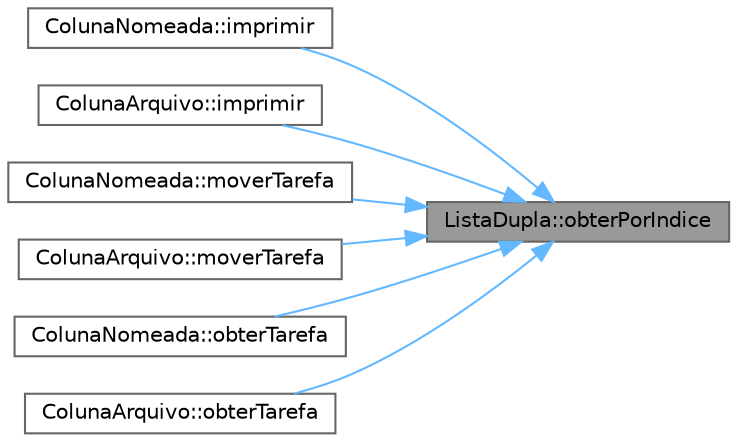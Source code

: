 digraph "ListaDupla::obterPorIndice"
{
 // INTERACTIVE_SVG=YES
 // LATEX_PDF_SIZE
  bgcolor="transparent";
  edge [fontname=Helvetica,fontsize=10,labelfontname=Helvetica,labelfontsize=10];
  node [fontname=Helvetica,fontsize=10,shape=box,height=0.2,width=0.4];
  rankdir="RL";
  Node1 [id="Node000001",label="ListaDupla::obterPorIndice",height=0.2,width=0.4,color="gray40", fillcolor="grey60", style="filled", fontcolor="black",tooltip="Obtém a tarefa da lista pelo índice."];
  Node1 -> Node2 [id="edge7_Node000001_Node000002",dir="back",color="steelblue1",style="solid",tooltip=" "];
  Node2 [id="Node000002",label="ColunaNomeada::imprimir",height=0.2,width=0.4,color="grey40", fillcolor="white", style="filled",URL="$de/d1c/class_coluna_nomeada.html#ad0566fe1cc3fef87feeff8e76b74dffd",tooltip="Imprime as informações da coluna."];
  Node1 -> Node3 [id="edge8_Node000001_Node000003",dir="back",color="steelblue1",style="solid",tooltip=" "];
  Node3 [id="Node000003",label="ColunaArquivo::imprimir",height=0.2,width=0.4,color="grey40", fillcolor="white", style="filled",URL="$d0/d4e/class_coluna_arquivo.html#af89c858cfeb225706983f3e91090792f",tooltip="Imprime as informações da coluna."];
  Node1 -> Node4 [id="edge9_Node000001_Node000004",dir="back",color="steelblue1",style="solid",tooltip=" "];
  Node4 [id="Node000004",label="ColunaNomeada::moverTarefa",height=0.2,width=0.4,color="grey40", fillcolor="white", style="filled",URL="$de/d1c/class_coluna_nomeada.html#ab47ba7b160204e7001f88c06ec25a305",tooltip="Move uma tarefa de uma coluna para outra."];
  Node1 -> Node5 [id="edge10_Node000001_Node000005",dir="back",color="steelblue1",style="solid",tooltip=" "];
  Node5 [id="Node000005",label="ColunaArquivo::moverTarefa",height=0.2,width=0.4,color="grey40", fillcolor="white", style="filled",URL="$d0/d4e/class_coluna_arquivo.html#ac4f7235fe2e8bbcdb959f5100d7c1bb7",tooltip="Move uma tarefa de uma coluna para outra."];
  Node1 -> Node6 [id="edge11_Node000001_Node000006",dir="back",color="steelblue1",style="solid",tooltip=" "];
  Node6 [id="Node000006",label="ColunaNomeada::obterTarefa",height=0.2,width=0.4,color="grey40", fillcolor="white", style="filled",URL="$de/d1c/class_coluna_nomeada.html#a3f8cdd94b330161896b219720b7bc8e2",tooltip="Obtém uma tarefa da coluna pelo seu índice."];
  Node1 -> Node7 [id="edge12_Node000001_Node000007",dir="back",color="steelblue1",style="solid",tooltip=" "];
  Node7 [id="Node000007",label="ColunaArquivo::obterTarefa",height=0.2,width=0.4,color="grey40", fillcolor="white", style="filled",URL="$d0/d4e/class_coluna_arquivo.html#abb1d729c65cf4680de28dd85fe20c737",tooltip="Obtém uma tarefa da coluna pelo seu índice."];
}
